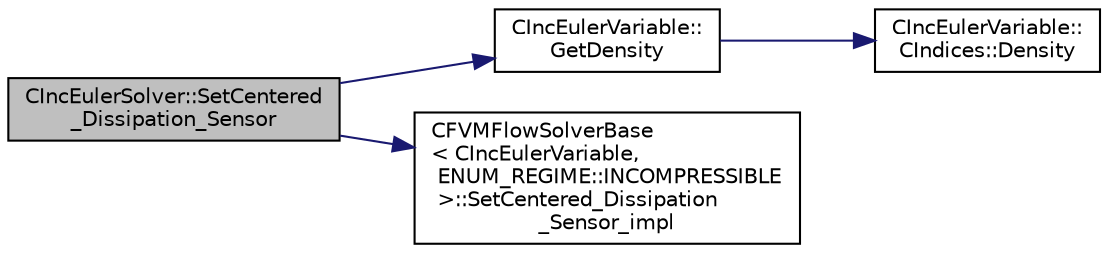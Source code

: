 digraph "CIncEulerSolver::SetCentered_Dissipation_Sensor"
{
 // LATEX_PDF_SIZE
  edge [fontname="Helvetica",fontsize="10",labelfontname="Helvetica",labelfontsize="10"];
  node [fontname="Helvetica",fontsize="10",shape=record];
  rankdir="LR";
  Node1 [label="CIncEulerSolver::SetCentered\l_Dissipation_Sensor",height=0.2,width=0.4,color="black", fillcolor="grey75", style="filled", fontcolor="black",tooltip="Compute a pressure sensor switch."];
  Node1 -> Node2 [color="midnightblue",fontsize="10",style="solid",fontname="Helvetica"];
  Node2 [label="CIncEulerVariable::\lGetDensity",height=0.2,width=0.4,color="black", fillcolor="white", style="filled",URL="$classCIncEulerVariable.html#aa5971e35e634b8d768d369dead2b9ffc",tooltip="Get the density of the flow."];
  Node2 -> Node3 [color="midnightblue",fontsize="10",style="solid",fontname="Helvetica"];
  Node3 [label="CIncEulerVariable::\lCIndices::Density",height=0.2,width=0.4,color="black", fillcolor="white", style="filled",URL="$structCIncEulerVariable_1_1CIndices.html#a7b8b28034fc6726b61e866950d033e5e",tooltip=" "];
  Node1 -> Node4 [color="midnightblue",fontsize="10",style="solid",fontname="Helvetica"];
  Node4 [label="CFVMFlowSolverBase\l\< CIncEulerVariable,\l ENUM_REGIME::INCOMPRESSIBLE\l \>::SetCentered_Dissipation\l_Sensor_impl",height=0.2,width=0.4,color="black", fillcolor="white", style="filled",URL="$classCFVMFlowSolverBase.html#afb9ed896e3882658d23042a5ee15c9d2",tooltip="Compute the dissipation sensor for centered schemes."];
}
